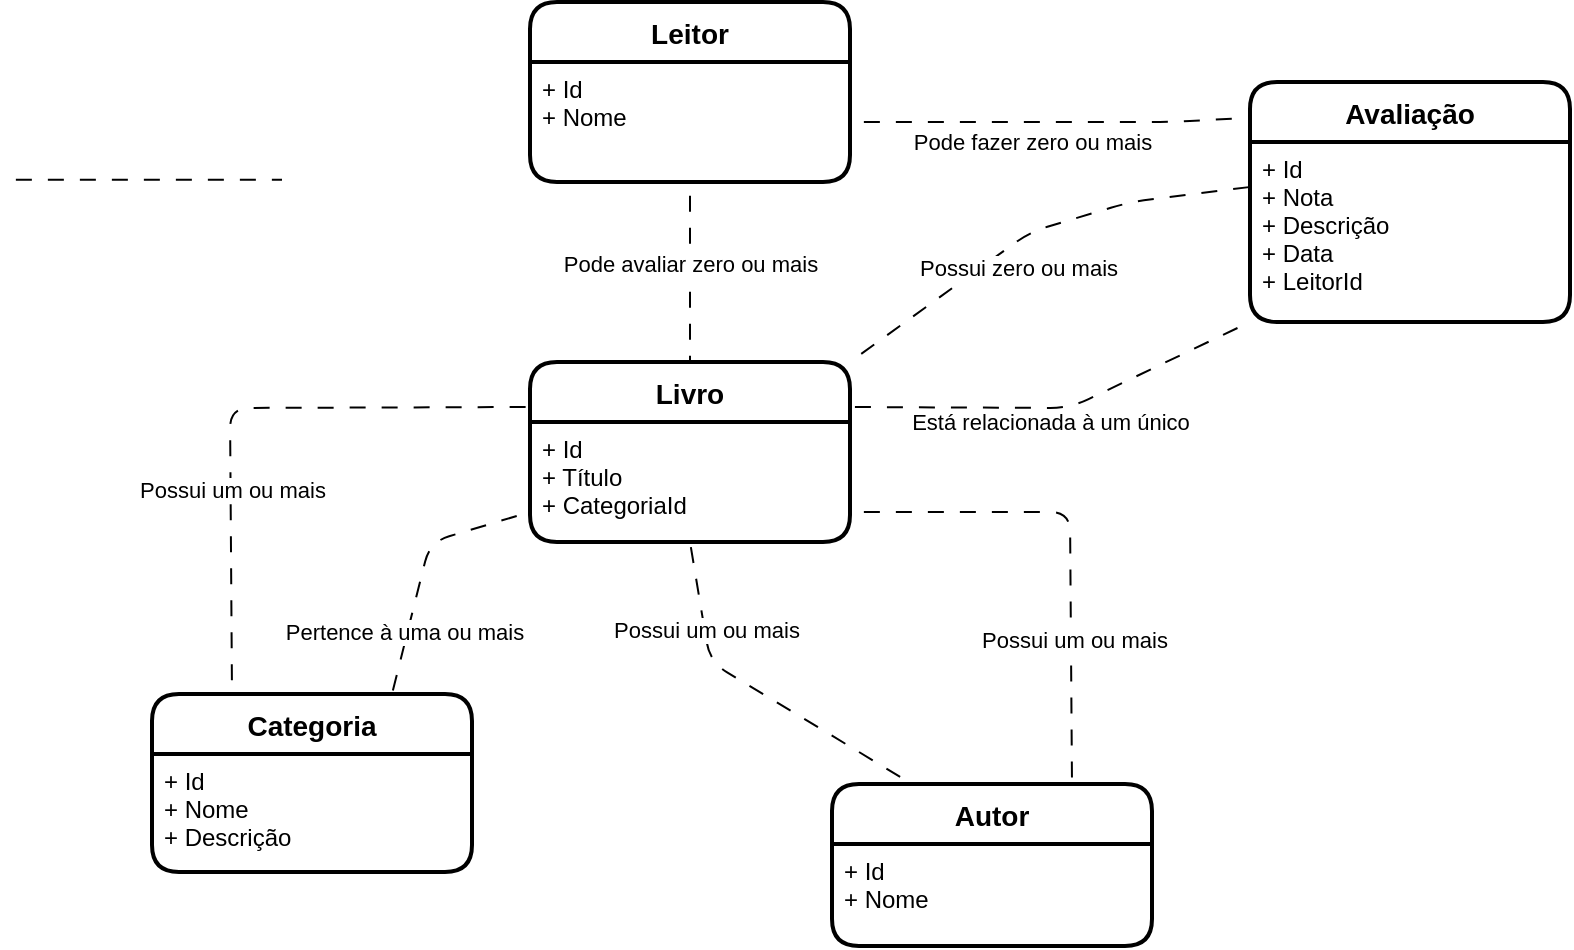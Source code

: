 <mxfile>
    <diagram id="aeK9TVIWi9eqSDKCjZsI" name="Page-1">
        <mxGraphModel dx="1294" dy="617" grid="0" gridSize="10" guides="1" tooltips="1" connect="1" arrows="1" fold="1" page="1" pageScale="1" pageWidth="4681" pageHeight="3300" math="0" shadow="0">
            <root>
                <mxCell id="0"/>
                <mxCell id="1" parent="0"/>
                <mxCell id="D5PJ7m-70zFiwvf29XOF-29" value="Leitor" style="swimlane;childLayout=stackLayout;horizontal=1;startSize=30;horizontalStack=0;rounded=1;fontSize=14;fontStyle=1;strokeWidth=2;resizeParent=0;resizeLast=1;shadow=0;dashed=0;align=center;" parent="1" vertex="1">
                    <mxGeometry x="740" y="290" width="160" height="90" as="geometry"/>
                </mxCell>
                <mxCell id="D5PJ7m-70zFiwvf29XOF-30" value="+ Id&#10;+ Nome" style="align=left;strokeColor=none;fillColor=none;spacingLeft=4;fontSize=12;verticalAlign=top;resizable=0;rotatable=0;part=1;" parent="D5PJ7m-70zFiwvf29XOF-29" vertex="1">
                    <mxGeometry y="30" width="160" height="60" as="geometry"/>
                </mxCell>
                <mxCell id="D5PJ7m-70zFiwvf29XOF-31" value="Avaliação" style="swimlane;childLayout=stackLayout;horizontal=1;startSize=30;horizontalStack=0;rounded=1;fontSize=14;fontStyle=1;strokeWidth=2;resizeParent=0;resizeLast=1;shadow=0;dashed=0;align=center;" parent="1" vertex="1">
                    <mxGeometry x="1100" y="330" width="160" height="120" as="geometry"/>
                </mxCell>
                <mxCell id="D5PJ7m-70zFiwvf29XOF-32" value="+ Id&#10;+ Nota&#10;+ Descrição&#10;+ Data&#10;+ LeitorId&#10;" style="align=left;strokeColor=none;fillColor=none;spacingLeft=4;fontSize=12;verticalAlign=top;resizable=0;rotatable=0;part=1;" parent="D5PJ7m-70zFiwvf29XOF-31" vertex="1">
                    <mxGeometry y="30" width="160" height="90" as="geometry"/>
                </mxCell>
                <mxCell id="D5PJ7m-70zFiwvf29XOF-33" value="Livro" style="swimlane;childLayout=stackLayout;horizontal=1;startSize=30;horizontalStack=0;rounded=1;fontSize=14;fontStyle=1;strokeWidth=2;resizeParent=0;resizeLast=1;shadow=0;dashed=0;align=center;" parent="1" vertex="1">
                    <mxGeometry x="740" y="470" width="160" height="90" as="geometry"/>
                </mxCell>
                <mxCell id="D5PJ7m-70zFiwvf29XOF-34" value="+ Id&#10;+ Título&#10;+ CategoriaId&#10;" style="align=left;strokeColor=none;fillColor=none;spacingLeft=4;fontSize=12;verticalAlign=top;resizable=0;rotatable=0;part=1;" parent="D5PJ7m-70zFiwvf29XOF-33" vertex="1">
                    <mxGeometry y="30" width="160" height="60" as="geometry"/>
                </mxCell>
                <mxCell id="D5PJ7m-70zFiwvf29XOF-35" value="Autor" style="swimlane;childLayout=stackLayout;horizontal=1;startSize=30;horizontalStack=0;rounded=1;fontSize=14;fontStyle=1;strokeWidth=2;resizeParent=0;resizeLast=1;shadow=0;dashed=0;align=center;comic=0;moveCells=0;treeMoving=0;treeFolding=0;autosize=0;" parent="1" vertex="1">
                    <mxGeometry x="891" y="681" width="160" height="81" as="geometry"/>
                </mxCell>
                <mxCell id="D5PJ7m-70zFiwvf29XOF-36" value="+ Id&#10;+ Nome&#10;" style="align=left;strokeColor=none;fillColor=none;spacingLeft=4;fontSize=12;verticalAlign=top;resizable=0;rotatable=0;part=1;" parent="D5PJ7m-70zFiwvf29XOF-35" vertex="1">
                    <mxGeometry y="30" width="160" height="51" as="geometry"/>
                </mxCell>
                <mxCell id="D5PJ7m-70zFiwvf29XOF-37" value="Categoria" style="swimlane;childLayout=stackLayout;horizontal=1;startSize=30;horizontalStack=0;rounded=1;fontSize=14;fontStyle=1;strokeWidth=2;resizeParent=0;resizeLast=1;shadow=0;dashed=0;align=center;" parent="1" vertex="1">
                    <mxGeometry x="551" y="636" width="160" height="89" as="geometry"/>
                </mxCell>
                <mxCell id="D5PJ7m-70zFiwvf29XOF-38" value="+ Id&#10;+ Nome&#10;+ Descrição" style="align=left;strokeColor=none;fillColor=none;spacingLeft=4;fontSize=12;verticalAlign=top;resizable=0;rotatable=0;part=1;" parent="D5PJ7m-70zFiwvf29XOF-37" vertex="1">
                    <mxGeometry y="30" width="160" height="59" as="geometry"/>
                </mxCell>
                <mxCell id="D5PJ7m-70zFiwvf29XOF-51" value="" style="endArrow=none;html=1;rounded=1;flowAnimation=1;exitX=1;exitY=0.5;exitDx=0;exitDy=0;orthogonal=0;" parent="1" source="D5PJ7m-70zFiwvf29XOF-30" edge="1">
                    <mxGeometry relative="1" as="geometry">
                        <mxPoint x="930" y="350" as="sourcePoint"/>
                        <mxPoint x="1098" y="348" as="targetPoint"/>
                        <Array as="points">
                            <mxPoint x="1000" y="350"/>
                            <mxPoint x="1060" y="350"/>
                        </Array>
                    </mxGeometry>
                </mxCell>
                <mxCell id="D5PJ7m-70zFiwvf29XOF-52" value="Pode fazer zero ou mais" style="edgeLabel;html=1;align=center;verticalAlign=middle;resizable=0;points=[];" parent="D5PJ7m-70zFiwvf29XOF-51" vertex="1" connectable="0">
                    <mxGeometry x="-0.119" relative="1" as="geometry">
                        <mxPoint x="4" y="10" as="offset"/>
                    </mxGeometry>
                </mxCell>
                <mxCell id="D5PJ7m-70zFiwvf29XOF-55" value="" style="endArrow=none;html=1;rounded=1;flowAnimation=1;exitX=0;exitY=1;exitDx=0;exitDy=0;entryX=1;entryY=0.25;entryDx=0;entryDy=0;" parent="1" source="D5PJ7m-70zFiwvf29XOF-32" target="D5PJ7m-70zFiwvf29XOF-33" edge="1">
                    <mxGeometry relative="1" as="geometry">
                        <mxPoint x="1080" y="490" as="sourcePoint"/>
                        <mxPoint x="940" y="490" as="targetPoint"/>
                        <Array as="points">
                            <mxPoint x="1010" y="493"/>
                        </Array>
                    </mxGeometry>
                </mxCell>
                <mxCell id="D5PJ7m-70zFiwvf29XOF-56" value="Está relacionada à um único" style="edgeLabel;html=1;align=center;verticalAlign=middle;resizable=0;points=[];" parent="D5PJ7m-70zFiwvf29XOF-55" vertex="1" connectable="0">
                    <mxGeometry x="0.148" y="1" relative="1" as="geometry">
                        <mxPoint x="11" y="6" as="offset"/>
                    </mxGeometry>
                </mxCell>
                <mxCell id="D5PJ7m-70zFiwvf29XOF-57" value="" style="endArrow=none;html=1;rounded=0;flowAnimation=1;entryX=0.5;entryY=0;entryDx=0;entryDy=0;exitX=0.5;exitY=1;exitDx=0;exitDy=0;" parent="1" source="D5PJ7m-70zFiwvf29XOF-30" target="D5PJ7m-70zFiwvf29XOF-33" edge="1">
                    <mxGeometry relative="1" as="geometry">
                        <mxPoint x="750" y="420" as="sourcePoint"/>
                        <mxPoint x="890" y="420" as="targetPoint"/>
                    </mxGeometry>
                </mxCell>
                <mxCell id="D5PJ7m-70zFiwvf29XOF-58" value="Pode avaliar zero ou mais" style="edgeLabel;html=1;align=center;verticalAlign=middle;resizable=0;points=[];" parent="D5PJ7m-70zFiwvf29XOF-57" vertex="1" connectable="0">
                    <mxGeometry x="-0.518" relative="1" as="geometry">
                        <mxPoint y="19" as="offset"/>
                    </mxGeometry>
                </mxCell>
                <mxCell id="D5PJ7m-70zFiwvf29XOF-61" value="" style="endArrow=none;html=1;rounded=1;flowAnimation=1;exitX=1;exitY=0;exitDx=0;exitDy=0;orthogonal=0;entryX=0;entryY=0.25;entryDx=0;entryDy=0;" parent="1" source="D5PJ7m-70zFiwvf29XOF-33" target="D5PJ7m-70zFiwvf29XOF-32" edge="1">
                    <mxGeometry relative="1" as="geometry">
                        <mxPoint x="880" y="442" as="sourcePoint"/>
                        <mxPoint x="1078" y="440.0" as="targetPoint"/>
                        <Array as="points">
                            <mxPoint x="990" y="405"/>
                            <mxPoint x="1040" y="390"/>
                        </Array>
                    </mxGeometry>
                </mxCell>
                <mxCell id="D5PJ7m-70zFiwvf29XOF-62" value="Possui zero ou mais" style="edgeLabel;html=1;align=center;verticalAlign=middle;resizable=0;points=[];" parent="D5PJ7m-70zFiwvf29XOF-61" vertex="1" connectable="0">
                    <mxGeometry x="-0.119" relative="1" as="geometry">
                        <mxPoint x="4" y="10" as="offset"/>
                    </mxGeometry>
                </mxCell>
                <mxCell id="D5PJ7m-70zFiwvf29XOF-67" value="" style="endArrow=none;html=1;rounded=1;flowAnimation=1;exitX=0;exitY=0.75;exitDx=0;exitDy=0;entryX=0.75;entryY=0;entryDx=0;entryDy=0;" parent="1" source="D5PJ7m-70zFiwvf29XOF-34" target="D5PJ7m-70zFiwvf29XOF-37" edge="1">
                    <mxGeometry relative="1" as="geometry">
                        <mxPoint x="610" y="590" as="sourcePoint"/>
                        <mxPoint x="750" y="590" as="targetPoint"/>
                        <Array as="points">
                            <mxPoint x="690" y="560"/>
                        </Array>
                    </mxGeometry>
                </mxCell>
                <mxCell id="D5PJ7m-70zFiwvf29XOF-68" value="Pertence à uma ou mais" style="edgeLabel;html=1;align=center;verticalAlign=middle;resizable=0;points=[];" parent="D5PJ7m-70zFiwvf29XOF-67" vertex="1" connectable="0">
                    <mxGeometry x="0.696" y="1" relative="1" as="geometry">
                        <mxPoint y="-12" as="offset"/>
                    </mxGeometry>
                </mxCell>
                <mxCell id="D5PJ7m-70zFiwvf29XOF-69" value="" style="endArrow=none;html=1;rounded=1;flowAnimation=1;entryX=0;entryY=0.25;entryDx=0;entryDy=0;exitX=0.25;exitY=0;exitDx=0;exitDy=0;" parent="1" source="D5PJ7m-70zFiwvf29XOF-37" target="D5PJ7m-70zFiwvf29XOF-33" edge="1">
                    <mxGeometry relative="1" as="geometry">
                        <mxPoint x="570" y="514.66" as="sourcePoint"/>
                        <mxPoint x="710" y="514.66" as="targetPoint"/>
                        <Array as="points">
                            <mxPoint x="590" y="493"/>
                        </Array>
                    </mxGeometry>
                </mxCell>
                <mxCell id="D5PJ7m-70zFiwvf29XOF-70" value="Possui um ou mais" style="edgeLabel;html=1;align=center;verticalAlign=middle;resizable=0;points=[];" parent="D5PJ7m-70zFiwvf29XOF-69" vertex="1" connectable="0">
                    <mxGeometry x="-0.212" y="-1" relative="1" as="geometry">
                        <mxPoint y="13" as="offset"/>
                    </mxGeometry>
                </mxCell>
                <mxCell id="D5PJ7m-70zFiwvf29XOF-71" value="" style="endArrow=none;html=1;rounded=1;flowAnimation=1;entryX=0.5;entryY=1;entryDx=0;entryDy=0;exitX=0.25;exitY=0;exitDx=0;exitDy=0;" parent="1" source="D5PJ7m-70zFiwvf29XOF-35" target="D5PJ7m-70zFiwvf29XOF-34" edge="1">
                    <mxGeometry relative="1" as="geometry">
                        <mxPoint x="760" y="620.0" as="sourcePoint"/>
                        <mxPoint x="900" y="620.0" as="targetPoint"/>
                        <Array as="points">
                            <mxPoint x="830" y="620"/>
                        </Array>
                    </mxGeometry>
                </mxCell>
                <mxCell id="D5PJ7m-70zFiwvf29XOF-72" value="Possui um ou mais" style="edgeLabel;html=1;align=center;verticalAlign=middle;resizable=0;points=[];" parent="D5PJ7m-70zFiwvf29XOF-71" vertex="1" connectable="0">
                    <mxGeometry x="0.502" relative="1" as="geometry">
                        <mxPoint as="offset"/>
                    </mxGeometry>
                </mxCell>
                <mxCell id="D5PJ7m-70zFiwvf29XOF-73" value="" style="endArrow=none;html=1;rounded=1;flowAnimation=1;exitX=1;exitY=0.75;exitDx=0;exitDy=0;entryX=0.75;entryY=0;entryDx=0;entryDy=0;" parent="1" source="D5PJ7m-70zFiwvf29XOF-34" target="D5PJ7m-70zFiwvf29XOF-35" edge="1">
                    <mxGeometry relative="1" as="geometry">
                        <mxPoint x="930" y="560.0" as="sourcePoint"/>
                        <mxPoint x="1070" y="560.0" as="targetPoint"/>
                        <Array as="points">
                            <mxPoint x="1010" y="545"/>
                        </Array>
                    </mxGeometry>
                </mxCell>
                <mxCell id="D5PJ7m-70zFiwvf29XOF-74" value="Possui um ou mais" style="edgeLabel;html=1;align=center;verticalAlign=middle;resizable=0;points=[];" parent="D5PJ7m-70zFiwvf29XOF-73" vertex="1" connectable="0">
                    <mxGeometry x="0.413" y="1" relative="1" as="geometry">
                        <mxPoint as="offset"/>
                    </mxGeometry>
                </mxCell>
                <mxCell id="D5PJ7m-70zFiwvf29XOF-81" value="" style="endArrow=none;html=1;rounded=1;flowAnimation=1;" parent="1" edge="1">
                    <mxGeometry relative="1" as="geometry">
                        <mxPoint x="476" y="378.82" as="sourcePoint"/>
                        <mxPoint x="616" y="378.82" as="targetPoint"/>
                    </mxGeometry>
                </mxCell>
            </root>
        </mxGraphModel>
    </diagram>
</mxfile>